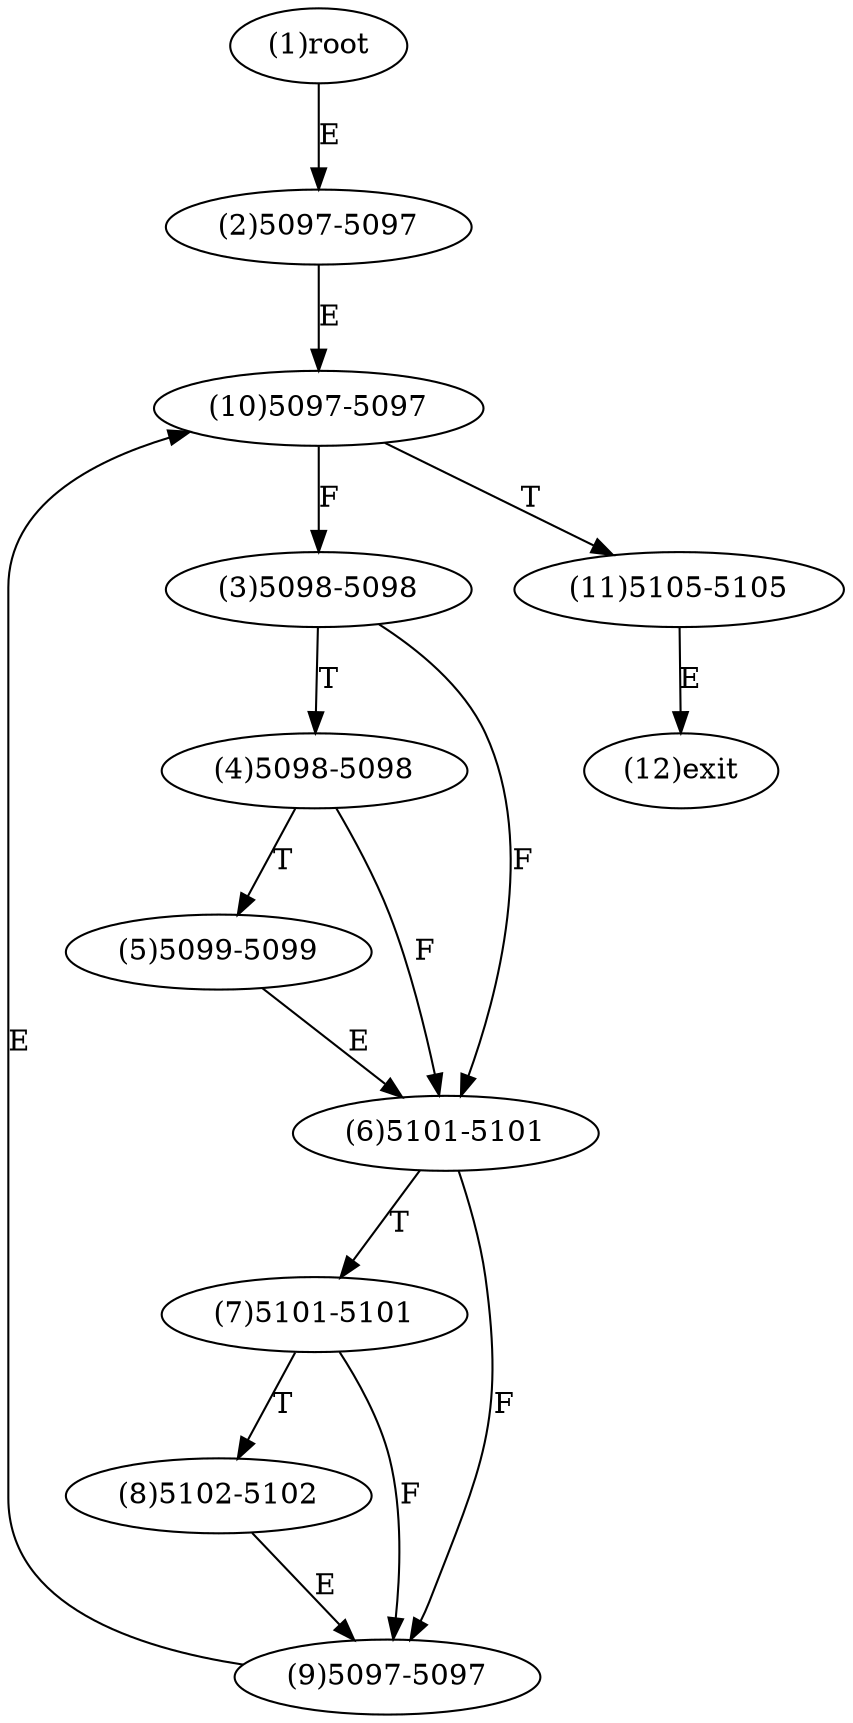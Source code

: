 digraph "" { 
1[ label="(1)root"];
2[ label="(2)5097-5097"];
3[ label="(3)5098-5098"];
4[ label="(4)5098-5098"];
5[ label="(5)5099-5099"];
6[ label="(6)5101-5101"];
7[ label="(7)5101-5101"];
8[ label="(8)5102-5102"];
9[ label="(9)5097-5097"];
10[ label="(10)5097-5097"];
11[ label="(11)5105-5105"];
12[ label="(12)exit"];
1->2[ label="E"];
2->10[ label="E"];
3->6[ label="F"];
3->4[ label="T"];
4->6[ label="F"];
4->5[ label="T"];
5->6[ label="E"];
6->9[ label="F"];
6->7[ label="T"];
7->9[ label="F"];
7->8[ label="T"];
8->9[ label="E"];
9->10[ label="E"];
10->3[ label="F"];
10->11[ label="T"];
11->12[ label="E"];
}